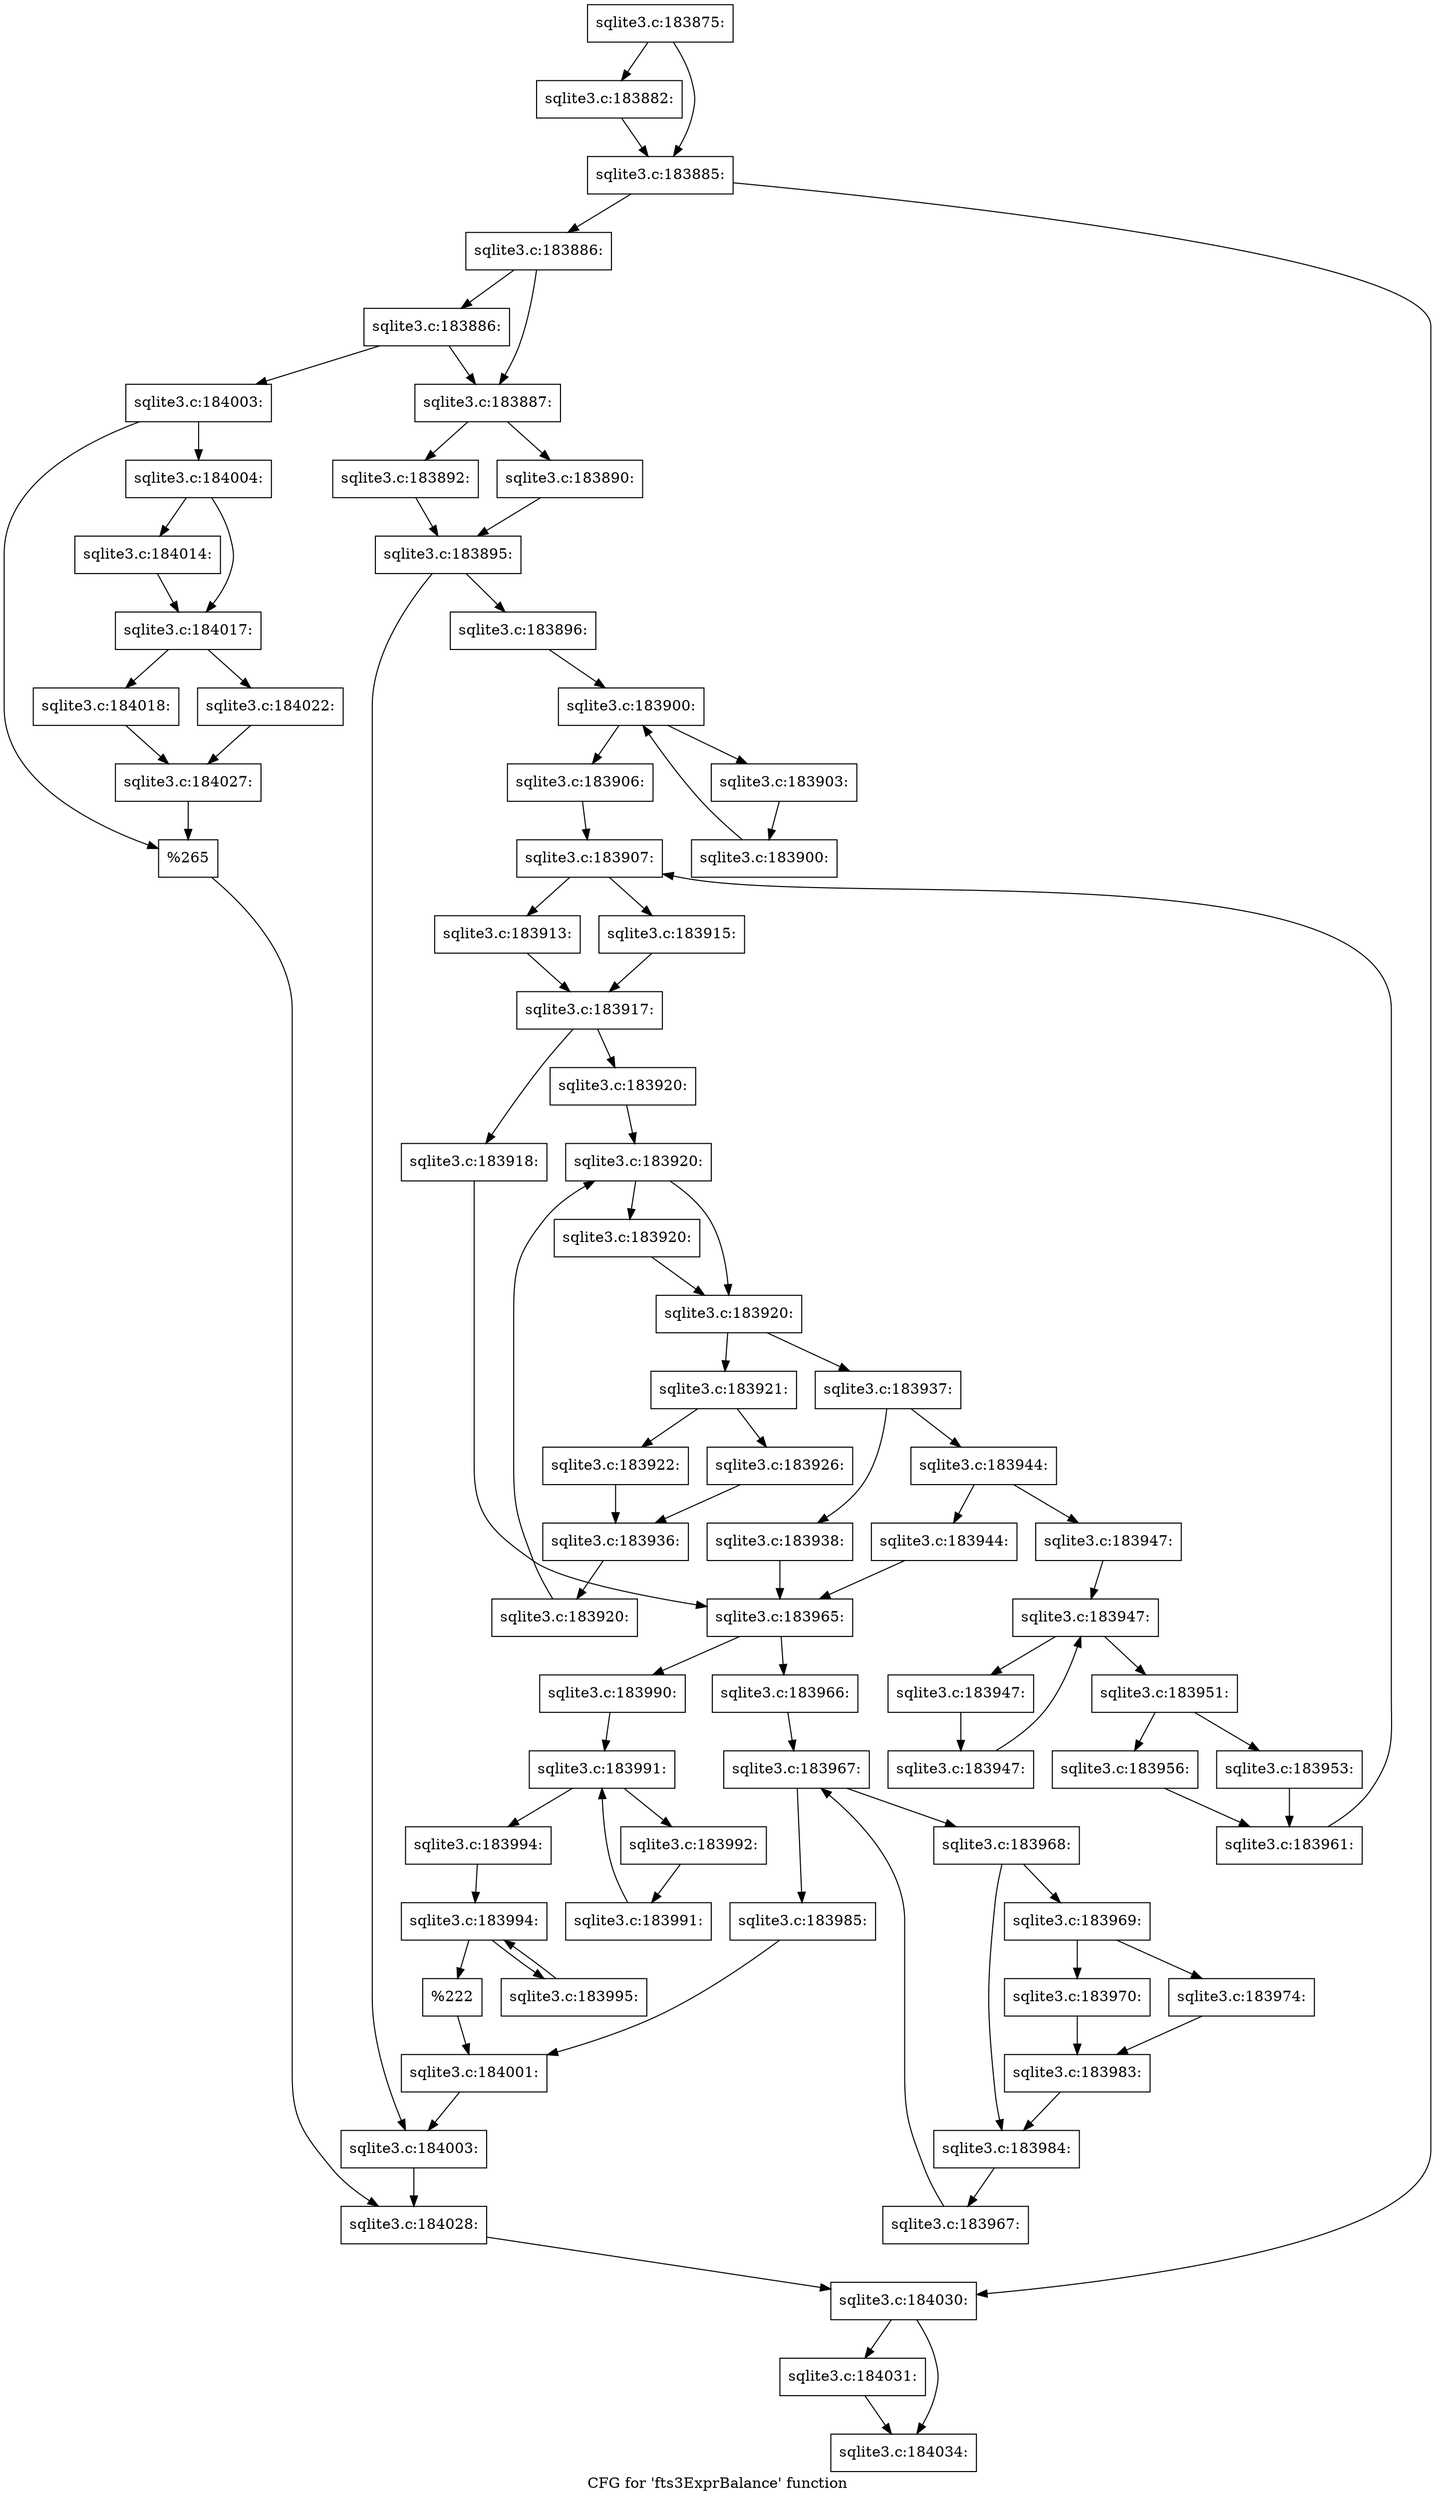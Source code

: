 digraph "CFG for 'fts3ExprBalance' function" {
	label="CFG for 'fts3ExprBalance' function";

	Node0x55c0fae26e80 [shape=record,label="{sqlite3.c:183875:}"];
	Node0x55c0fae26e80 -> Node0x55c0fae74cc0;
	Node0x55c0fae26e80 -> Node0x55c0fae74d10;
	Node0x55c0fae74cc0 [shape=record,label="{sqlite3.c:183882:}"];
	Node0x55c0fae74cc0 -> Node0x55c0fae74d10;
	Node0x55c0fae74d10 [shape=record,label="{sqlite3.c:183885:}"];
	Node0x55c0fae74d10 -> Node0x55c0fae752d0;
	Node0x55c0fae74d10 -> Node0x55c0fae75320;
	Node0x55c0fae752d0 [shape=record,label="{sqlite3.c:183886:}"];
	Node0x55c0fae752d0 -> Node0x55c0fae75730;
	Node0x55c0fae752d0 -> Node0x55c0fae75820;
	Node0x55c0fae75820 [shape=record,label="{sqlite3.c:183886:}"];
	Node0x55c0fae75820 -> Node0x55c0fae75730;
	Node0x55c0fae75820 -> Node0x55c0fae757d0;
	Node0x55c0fae75730 [shape=record,label="{sqlite3.c:183887:}"];
	Node0x55c0fae75730 -> Node0x55c0fae76510;
	Node0x55c0fae75730 -> Node0x55c0fae765b0;
	Node0x55c0fae76510 [shape=record,label="{sqlite3.c:183890:}"];
	Node0x55c0fae76510 -> Node0x55c0fae76560;
	Node0x55c0fae765b0 [shape=record,label="{sqlite3.c:183892:}"];
	Node0x55c0fae765b0 -> Node0x55c0fae76560;
	Node0x55c0fae76560 [shape=record,label="{sqlite3.c:183895:}"];
	Node0x55c0fae76560 -> Node0x55c0fae77120;
	Node0x55c0fae76560 -> Node0x55c0fae77170;
	Node0x55c0fae77120 [shape=record,label="{sqlite3.c:183896:}"];
	Node0x55c0fae77120 -> Node0x55c0fae77ca0;
	Node0x55c0fae77ca0 [shape=record,label="{sqlite3.c:183900:}"];
	Node0x55c0fae77ca0 -> Node0x55c0fae77ec0;
	Node0x55c0fae77ca0 -> Node0x55c0fae77a80;
	Node0x55c0fae77ec0 [shape=record,label="{sqlite3.c:183903:}"];
	Node0x55c0fae77ec0 -> Node0x55c0fae77e30;
	Node0x55c0fae77e30 [shape=record,label="{sqlite3.c:183900:}"];
	Node0x55c0fae77e30 -> Node0x55c0fae77ca0;
	Node0x55c0fae77a80 [shape=record,label="{sqlite3.c:183906:}"];
	Node0x55c0fae77a80 -> Node0x55c0fae78b30;
	Node0x55c0fae78b30 [shape=record,label="{sqlite3.c:183907:}"];
	Node0x55c0fae78b30 -> Node0x55c0fae79820;
	Node0x55c0fae78b30 -> Node0x55c0fae798c0;
	Node0x55c0fae79820 [shape=record,label="{sqlite3.c:183913:}"];
	Node0x55c0fae79820 -> Node0x55c0fae79870;
	Node0x55c0fae798c0 [shape=record,label="{sqlite3.c:183915:}"];
	Node0x55c0fae798c0 -> Node0x55c0fae79870;
	Node0x55c0fae79870 [shape=record,label="{sqlite3.c:183917:}"];
	Node0x55c0fae79870 -> Node0x55c0fae7a580;
	Node0x55c0fae79870 -> Node0x55c0fae7a5d0;
	Node0x55c0fae7a580 [shape=record,label="{sqlite3.c:183918:}"];
	Node0x55c0fae7a580 -> Node0x55c0fae78ab0;
	Node0x55c0fae7a5d0 [shape=record,label="{sqlite3.c:183920:}"];
	Node0x55c0fae7a5d0 -> Node0x55c0fae7ab10;
	Node0x55c0fae7ab10 [shape=record,label="{sqlite3.c:183920:}"];
	Node0x55c0fae7ab10 -> Node0x55c0fae7ae00;
	Node0x55c0fae7ab10 -> Node0x55c0fae7adb0;
	Node0x55c0fae7ae00 [shape=record,label="{sqlite3.c:183920:}"];
	Node0x55c0fae7ae00 -> Node0x55c0fae7adb0;
	Node0x55c0fae7adb0 [shape=record,label="{sqlite3.c:183920:}"];
	Node0x55c0fae7adb0 -> Node0x55c0fae7ad30;
	Node0x55c0fae7adb0 -> Node0x55c0fae7a960;
	Node0x55c0fae7ad30 [shape=record,label="{sqlite3.c:183921:}"];
	Node0x55c0fae7ad30 -> Node0x55c0fae7b5b0;
	Node0x55c0fae7ad30 -> Node0x55c0fae7b650;
	Node0x55c0fae7b5b0 [shape=record,label="{sqlite3.c:183922:}"];
	Node0x55c0fae7b5b0 -> Node0x55c0fae7b600;
	Node0x55c0fae7b650 [shape=record,label="{sqlite3.c:183926:}"];
	Node0x55c0fae7b650 -> Node0x55c0fae7b600;
	Node0x55c0fae7b600 [shape=record,label="{sqlite3.c:183936:}"];
	Node0x55c0fae7b600 -> Node0x55c0fae7aca0;
	Node0x55c0fae7aca0 [shape=record,label="{sqlite3.c:183920:}"];
	Node0x55c0fae7aca0 -> Node0x55c0fae7ab10;
	Node0x55c0fae7a960 [shape=record,label="{sqlite3.c:183937:}"];
	Node0x55c0fae7a960 -> Node0x55c0fae7e160;
	Node0x55c0fae7a960 -> Node0x55c0fae7e1b0;
	Node0x55c0fae7e160 [shape=record,label="{sqlite3.c:183938:}"];
	Node0x55c0fae7e160 -> Node0x55c0fae78ab0;
	Node0x55c0fae7e1b0 [shape=record,label="{sqlite3.c:183944:}"];
	Node0x55c0fae7e1b0 -> Node0x55c0fae7e810;
	Node0x55c0fae7e1b0 -> Node0x55c0fae7e860;
	Node0x55c0fae7e810 [shape=record,label="{sqlite3.c:183944:}"];
	Node0x55c0fae7e810 -> Node0x55c0fae78ab0;
	Node0x55c0fae7e860 [shape=record,label="{sqlite3.c:183947:}"];
	Node0x55c0fae7e860 -> Node0x55c0fae7ef70;
	Node0x55c0fae7ef70 [shape=record,label="{sqlite3.c:183947:}"];
	Node0x55c0fae7ef70 -> Node0x55c0fae7f190;
	Node0x55c0fae7ef70 -> Node0x55c0fae7ebf0;
	Node0x55c0fae7f190 [shape=record,label="{sqlite3.c:183947:}"];
	Node0x55c0fae7f190 -> Node0x55c0fae7f100;
	Node0x55c0fae7f100 [shape=record,label="{sqlite3.c:183947:}"];
	Node0x55c0fae7f100 -> Node0x55c0fae7ef70;
	Node0x55c0fae7ebf0 [shape=record,label="{sqlite3.c:183951:}"];
	Node0x55c0fae7ebf0 -> Node0x55c0fae80070;
	Node0x55c0fae7ebf0 -> Node0x55c0fae80110;
	Node0x55c0fae80070 [shape=record,label="{sqlite3.c:183953:}"];
	Node0x55c0fae80070 -> Node0x55c0fae800c0;
	Node0x55c0fae80110 [shape=record,label="{sqlite3.c:183956:}"];
	Node0x55c0fae80110 -> Node0x55c0fae800c0;
	Node0x55c0fae800c0 [shape=record,label="{sqlite3.c:183961:}"];
	Node0x55c0fae800c0 -> Node0x55c0fae78b30;
	Node0x55c0fae78ab0 [shape=record,label="{sqlite3.c:183965:}"];
	Node0x55c0fae78ab0 -> Node0x55c0fae789c0;
	Node0x55c0fae78ab0 -> Node0x55c0fae81670;
	Node0x55c0fae789c0 [shape=record,label="{sqlite3.c:183966:}"];
	Node0x55c0fae789c0 -> Node0x55c0fae81c00;
	Node0x55c0fae81c00 [shape=record,label="{sqlite3.c:183967:}"];
	Node0x55c0fae81c00 -> Node0x55c0fae81db0;
	Node0x55c0fae81c00 -> Node0x55c0fae81a50;
	Node0x55c0fae81db0 [shape=record,label="{sqlite3.c:183968:}"];
	Node0x55c0fae81db0 -> Node0x55c0fae82230;
	Node0x55c0fae81db0 -> Node0x55c0fae82280;
	Node0x55c0fae82230 [shape=record,label="{sqlite3.c:183969:}"];
	Node0x55c0fae82230 -> Node0x55c0fae82770;
	Node0x55c0fae82230 -> Node0x55c0fae82810;
	Node0x55c0fae82770 [shape=record,label="{sqlite3.c:183970:}"];
	Node0x55c0fae82770 -> Node0x55c0fae827c0;
	Node0x55c0fae82810 [shape=record,label="{sqlite3.c:183974:}"];
	Node0x55c0fae82810 -> Node0x55c0fae827c0;
	Node0x55c0fae827c0 [shape=record,label="{sqlite3.c:183983:}"];
	Node0x55c0fae827c0 -> Node0x55c0fae82280;
	Node0x55c0fae82280 [shape=record,label="{sqlite3.c:183984:}"];
	Node0x55c0fae82280 -> Node0x55c0fae81d20;
	Node0x55c0fae81d20 [shape=record,label="{sqlite3.c:183967:}"];
	Node0x55c0fae81d20 -> Node0x55c0fae81c00;
	Node0x55c0fae81a50 [shape=record,label="{sqlite3.c:183985:}"];
	Node0x55c0fae81a50 -> Node0x55c0fae81620;
	Node0x55c0fae81670 [shape=record,label="{sqlite3.c:183990:}"];
	Node0x55c0fae81670 -> Node0x55c0fae85750;
	Node0x55c0fae85750 [shape=record,label="{sqlite3.c:183991:}"];
	Node0x55c0fae85750 -> Node0x55c0fae85970;
	Node0x55c0fae85750 -> Node0x55c0fae855a0;
	Node0x55c0fae85970 [shape=record,label="{sqlite3.c:183992:}"];
	Node0x55c0fae85970 -> Node0x55c0fae858e0;
	Node0x55c0fae858e0 [shape=record,label="{sqlite3.c:183991:}"];
	Node0x55c0fae858e0 -> Node0x55c0fae85750;
	Node0x55c0fae855a0 [shape=record,label="{sqlite3.c:183994:}"];
	Node0x55c0fae855a0 -> Node0x55c0fae86440;
	Node0x55c0fae86440 [shape=record,label="{sqlite3.c:183994:}"];
	Node0x55c0fae86440 -> Node0x55c0fae868a0;
	Node0x55c0fae86440 -> Node0x55c0fae86530;
	Node0x55c0fae868a0 [shape=record,label="{sqlite3.c:183995:}"];
	Node0x55c0fae868a0 -> Node0x55c0fae86440;
	Node0x55c0fae86530 [shape=record,label="{%222}"];
	Node0x55c0fae86530 -> Node0x55c0fae81620;
	Node0x55c0fae81620 [shape=record,label="{sqlite3.c:184001:}"];
	Node0x55c0fae81620 -> Node0x55c0fae77170;
	Node0x55c0fae77170 [shape=record,label="{sqlite3.c:184003:}"];
	Node0x55c0fae77170 -> Node0x55c0fae75780;
	Node0x55c0fae757d0 [shape=record,label="{sqlite3.c:184003:}"];
	Node0x55c0fae757d0 -> Node0x55c0fae87460;
	Node0x55c0fae757d0 -> Node0x55c0fae874b0;
	Node0x55c0fae87460 [shape=record,label="{sqlite3.c:184004:}"];
	Node0x55c0fae87460 -> Node0x55c0fae89120;
	Node0x55c0fae87460 -> Node0x55c0fae89170;
	Node0x55c0fae89120 [shape=record,label="{sqlite3.c:184014:}"];
	Node0x55c0fae89120 -> Node0x55c0fae89170;
	Node0x55c0fae89170 [shape=record,label="{sqlite3.c:184017:}"];
	Node0x55c0fae89170 -> Node0x55c0fae899e0;
	Node0x55c0fae89170 -> Node0x55c0fae89a80;
	Node0x55c0fae899e0 [shape=record,label="{sqlite3.c:184018:}"];
	Node0x55c0fae899e0 -> Node0x55c0fae89a30;
	Node0x55c0fae89a80 [shape=record,label="{sqlite3.c:184022:}"];
	Node0x55c0fae89a80 -> Node0x55c0fae89a30;
	Node0x55c0fae89a30 [shape=record,label="{sqlite3.c:184027:}"];
	Node0x55c0fae89a30 -> Node0x55c0fae874b0;
	Node0x55c0fae874b0 [shape=record,label="{%265}"];
	Node0x55c0fae874b0 -> Node0x55c0fae75780;
	Node0x55c0fae75780 [shape=record,label="{sqlite3.c:184028:}"];
	Node0x55c0fae75780 -> Node0x55c0fae75320;
	Node0x55c0fae75320 [shape=record,label="{sqlite3.c:184030:}"];
	Node0x55c0fae75320 -> Node0x55c0fae8b200;
	Node0x55c0fae75320 -> Node0x55c0fae8b250;
	Node0x55c0fae8b200 [shape=record,label="{sqlite3.c:184031:}"];
	Node0x55c0fae8b200 -> Node0x55c0fae8b250;
	Node0x55c0fae8b250 [shape=record,label="{sqlite3.c:184034:}"];
}
